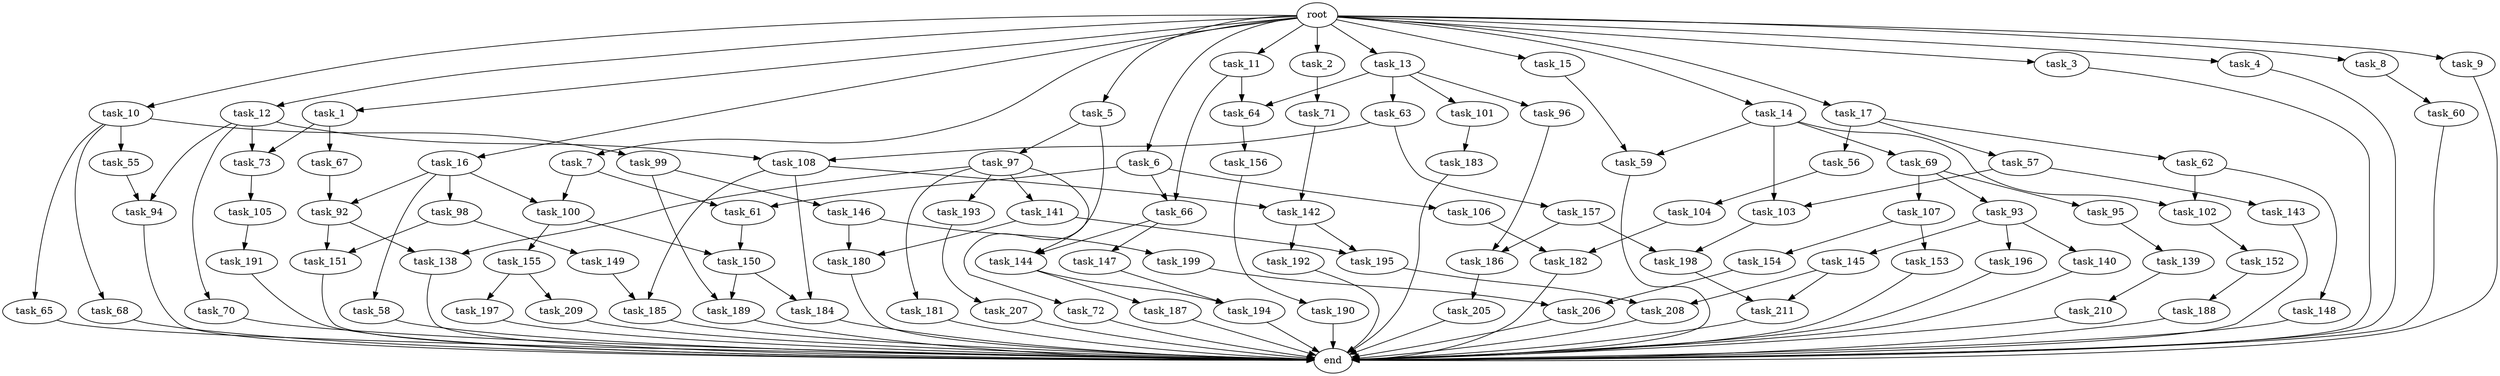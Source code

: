 digraph G {
  task_94 [size="2559800508.416000"];
  task_11 [size="2.048000"];
  task_96 [size="618475290.624000"];
  task_195 [size="910533066.752000"];
  task_138 [size="223338299.392000"];
  task_64 [size="1460288880.640000"];
  task_17 [size="2.048000"];
  task_190 [size="1391569403.904000"];
  task_69 [size="274877906.944000"];
  task_104 [size="274877906.944000"];
  task_209 [size="429496729.600000"];
  task_189 [size="687194767.360000"];
  task_199 [size="154618822.656000"];
  task_73 [size="3109556322.304000"];
  task_59 [size="549755813.888000"];
  task_197 [size="429496729.600000"];
  task_139 [size="154618822.656000"];
  task_67 [size="1391569403.904000"];
  task_56 [size="154618822.656000"];
  task_7 [size="2.048000"];
  task_93 [size="154618822.656000"];
  task_192 [size="68719476.736000"];
  task_157 [size="618475290.624000"];
  task_205 [size="841813590.016000"];
  task_185 [size="2491081031.680000"];
  task_147 [size="841813590.016000"];
  end [size="0.000000"];
  task_206 [size="704374636.544000"];
  task_63 [size="618475290.624000"];
  task_61 [size="2010044694.528000"];
  task_55 [size="618475290.624000"];
  task_95 [size="154618822.656000"];
  task_107 [size="154618822.656000"];
  task_196 [size="274877906.944000"];
  task_72 [size="154618822.656000"];
  task_142 [size="2010044694.528000"];
  task_105 [size="1717986918.400000"];
  task_193 [size="154618822.656000"];
  task_198 [size="1116691496.960000"];
  task_145 [size="274877906.944000"];
  task_3 [size="2.048000"];
  task_207 [size="841813590.016000"];
  task_14 [size="2.048000"];
  task_187 [size="274877906.944000"];
  task_153 [size="1717986918.400000"];
  task_99 [size="618475290.624000"];
  task_92 [size="2233382993.920000"];
  task_108 [size="2336462209.024000"];
  task_146 [size="618475290.624000"];
  task_100 [size="2783138807.808000"];
  task_102 [size="1666447310.848000"];
  task_149 [size="154618822.656000"];
  task_16 [size="2.048000"];
  task_58 [size="1391569403.904000"];
  task_62 [size="154618822.656000"];
  task_15 [size="2.048000"];
  root [size="0.000000"];
  task_184 [size="1460288880.640000"];
  task_65 [size="618475290.624000"];
  task_4 [size="2.048000"];
  task_70 [size="1717986918.400000"];
  task_60 [size="841813590.016000"];
  task_13 [size="2.048000"];
  task_143 [size="68719476.736000"];
  task_181 [size="154618822.656000"];
  task_101 [size="618475290.624000"];
  task_66 [size="1460288880.640000"];
  task_210 [size="68719476.736000"];
  task_5 [size="2.048000"];
  task_144 [size="996432412.672000"];
  task_1 [size="2.048000"];
  task_98 [size="1391569403.904000"];
  task_154 [size="1717986918.400000"];
  task_188 [size="841813590.016000"];
  task_6 [size="2.048000"];
  task_194 [size="549755813.888000"];
  task_150 [size="1374389534.720000"];
  task_152 [size="68719476.736000"];
  task_106 [size="618475290.624000"];
  task_155 [size="274877906.944000"];
  task_10 [size="2.048000"];
  task_57 [size="154618822.656000"];
  task_148 [size="1391569403.904000"];
  task_186 [size="1271310319.616000"];
  task_103 [size="343597383.680000"];
  task_141 [size="154618822.656000"];
  task_182 [size="2010044694.528000"];
  task_208 [size="893353197.568000"];
  task_180 [size="996432412.672000"];
  task_140 [size="274877906.944000"];
  task_151 [size="223338299.392000"];
  task_156 [size="1391569403.904000"];
  task_68 [size="618475290.624000"];
  task_2 [size="2.048000"];
  task_71 [size="618475290.624000"];
  task_12 [size="2.048000"];
  task_8 [size="2.048000"];
  task_191 [size="154618822.656000"];
  task_9 [size="2.048000"];
  task_211 [size="1666447310.848000"];
  task_97 [size="154618822.656000"];
  task_183 [size="154618822.656000"];

  task_94 -> end [size="1.000000"];
  task_11 -> task_66 [size="411041792.000000"];
  task_11 -> task_64 [size="411041792.000000"];
  task_96 -> task_186 [size="209715200.000000"];
  task_195 -> task_208 [size="301989888.000000"];
  task_138 -> end [size="1.000000"];
  task_64 -> task_156 [size="679477248.000000"];
  task_17 -> task_57 [size="75497472.000000"];
  task_17 -> task_62 [size="75497472.000000"];
  task_17 -> task_56 [size="75497472.000000"];
  task_190 -> end [size="1.000000"];
  task_69 -> task_95 [size="75497472.000000"];
  task_69 -> task_107 [size="75497472.000000"];
  task_69 -> task_93 [size="75497472.000000"];
  task_104 -> task_182 [size="301989888.000000"];
  task_209 -> end [size="1.000000"];
  task_189 -> end [size="1.000000"];
  task_199 -> task_206 [size="134217728.000000"];
  task_73 -> task_105 [size="838860800.000000"];
  task_59 -> end [size="1.000000"];
  task_197 -> end [size="1.000000"];
  task_139 -> task_210 [size="33554432.000000"];
  task_67 -> task_92 [size="411041792.000000"];
  task_56 -> task_104 [size="134217728.000000"];
  task_7 -> task_61 [size="679477248.000000"];
  task_7 -> task_100 [size="679477248.000000"];
  task_93 -> task_145 [size="134217728.000000"];
  task_93 -> task_140 [size="134217728.000000"];
  task_93 -> task_196 [size="134217728.000000"];
  task_192 -> end [size="1.000000"];
  task_157 -> task_198 [size="411041792.000000"];
  task_157 -> task_186 [size="411041792.000000"];
  task_205 -> end [size="1.000000"];
  task_185 -> end [size="1.000000"];
  task_147 -> task_194 [size="134217728.000000"];
  task_206 -> end [size="1.000000"];
  task_63 -> task_108 [size="301989888.000000"];
  task_63 -> task_157 [size="301989888.000000"];
  task_61 -> task_150 [size="536870912.000000"];
  task_55 -> task_94 [size="411041792.000000"];
  task_95 -> task_139 [size="75497472.000000"];
  task_107 -> task_154 [size="838860800.000000"];
  task_107 -> task_153 [size="838860800.000000"];
  task_196 -> end [size="1.000000"];
  task_72 -> end [size="1.000000"];
  task_142 -> task_195 [size="33554432.000000"];
  task_142 -> task_192 [size="33554432.000000"];
  task_105 -> task_191 [size="75497472.000000"];
  task_193 -> task_207 [size="411041792.000000"];
  task_198 -> task_211 [size="679477248.000000"];
  task_145 -> task_208 [size="134217728.000000"];
  task_145 -> task_211 [size="134217728.000000"];
  task_3 -> end [size="1.000000"];
  task_207 -> end [size="1.000000"];
  task_14 -> task_69 [size="134217728.000000"];
  task_14 -> task_103 [size="134217728.000000"];
  task_14 -> task_102 [size="134217728.000000"];
  task_14 -> task_59 [size="134217728.000000"];
  task_187 -> end [size="1.000000"];
  task_153 -> end [size="1.000000"];
  task_99 -> task_146 [size="301989888.000000"];
  task_99 -> task_189 [size="301989888.000000"];
  task_92 -> task_151 [size="33554432.000000"];
  task_92 -> task_138 [size="33554432.000000"];
  task_108 -> task_142 [size="679477248.000000"];
  task_108 -> task_184 [size="679477248.000000"];
  task_108 -> task_185 [size="679477248.000000"];
  task_146 -> task_180 [size="75497472.000000"];
  task_146 -> task_199 [size="75497472.000000"];
  task_100 -> task_155 [size="134217728.000000"];
  task_100 -> task_150 [size="134217728.000000"];
  task_102 -> task_152 [size="33554432.000000"];
  task_149 -> task_185 [size="536870912.000000"];
  task_16 -> task_58 [size="679477248.000000"];
  task_16 -> task_98 [size="679477248.000000"];
  task_16 -> task_100 [size="679477248.000000"];
  task_16 -> task_92 [size="679477248.000000"];
  task_58 -> end [size="1.000000"];
  task_62 -> task_148 [size="679477248.000000"];
  task_62 -> task_102 [size="679477248.000000"];
  task_15 -> task_59 [size="134217728.000000"];
  root -> task_15 [size="1.000000"];
  root -> task_16 [size="1.000000"];
  root -> task_5 [size="1.000000"];
  root -> task_11 [size="1.000000"];
  root -> task_3 [size="1.000000"];
  root -> task_12 [size="1.000000"];
  root -> task_8 [size="1.000000"];
  root -> task_6 [size="1.000000"];
  root -> task_17 [size="1.000000"];
  root -> task_7 [size="1.000000"];
  root -> task_1 [size="1.000000"];
  root -> task_4 [size="1.000000"];
  root -> task_2 [size="1.000000"];
  root -> task_13 [size="1.000000"];
  root -> task_14 [size="1.000000"];
  root -> task_9 [size="1.000000"];
  root -> task_10 [size="1.000000"];
  task_184 -> end [size="1.000000"];
  task_65 -> end [size="1.000000"];
  task_4 -> end [size="1.000000"];
  task_70 -> end [size="1.000000"];
  task_60 -> end [size="1.000000"];
  task_13 -> task_63 [size="301989888.000000"];
  task_13 -> task_64 [size="301989888.000000"];
  task_13 -> task_96 [size="301989888.000000"];
  task_13 -> task_101 [size="301989888.000000"];
  task_143 -> end [size="1.000000"];
  task_181 -> end [size="1.000000"];
  task_101 -> task_183 [size="75497472.000000"];
  task_66 -> task_144 [size="411041792.000000"];
  task_66 -> task_147 [size="411041792.000000"];
  task_210 -> end [size="1.000000"];
  task_5 -> task_72 [size="75497472.000000"];
  task_5 -> task_97 [size="75497472.000000"];
  task_144 -> task_187 [size="134217728.000000"];
  task_144 -> task_194 [size="134217728.000000"];
  task_1 -> task_67 [size="679477248.000000"];
  task_1 -> task_73 [size="679477248.000000"];
  task_98 -> task_151 [size="75497472.000000"];
  task_98 -> task_149 [size="75497472.000000"];
  task_154 -> task_206 [size="209715200.000000"];
  task_188 -> end [size="1.000000"];
  task_6 -> task_61 [size="301989888.000000"];
  task_6 -> task_66 [size="301989888.000000"];
  task_6 -> task_106 [size="301989888.000000"];
  task_194 -> end [size="1.000000"];
  task_150 -> task_189 [size="33554432.000000"];
  task_150 -> task_184 [size="33554432.000000"];
  task_152 -> task_188 [size="411041792.000000"];
  task_106 -> task_182 [size="679477248.000000"];
  task_155 -> task_197 [size="209715200.000000"];
  task_155 -> task_209 [size="209715200.000000"];
  task_10 -> task_55 [size="301989888.000000"];
  task_10 -> task_65 [size="301989888.000000"];
  task_10 -> task_99 [size="301989888.000000"];
  task_10 -> task_68 [size="301989888.000000"];
  task_57 -> task_103 [size="33554432.000000"];
  task_57 -> task_143 [size="33554432.000000"];
  task_148 -> end [size="1.000000"];
  task_186 -> task_205 [size="411041792.000000"];
  task_103 -> task_198 [size="134217728.000000"];
  task_141 -> task_180 [size="411041792.000000"];
  task_141 -> task_195 [size="411041792.000000"];
  task_182 -> end [size="1.000000"];
  task_208 -> end [size="1.000000"];
  task_180 -> end [size="1.000000"];
  task_140 -> end [size="1.000000"];
  task_151 -> end [size="1.000000"];
  task_156 -> task_190 [size="679477248.000000"];
  task_68 -> end [size="1.000000"];
  task_2 -> task_71 [size="301989888.000000"];
  task_71 -> task_142 [size="301989888.000000"];
  task_12 -> task_108 [size="838860800.000000"];
  task_12 -> task_73 [size="838860800.000000"];
  task_12 -> task_94 [size="838860800.000000"];
  task_12 -> task_70 [size="838860800.000000"];
  task_8 -> task_60 [size="411041792.000000"];
  task_191 -> end [size="1.000000"];
  task_9 -> end [size="1.000000"];
  task_211 -> end [size="1.000000"];
  task_97 -> task_138 [size="75497472.000000"];
  task_97 -> task_141 [size="75497472.000000"];
  task_97 -> task_144 [size="75497472.000000"];
  task_97 -> task_181 [size="75497472.000000"];
  task_97 -> task_193 [size="75497472.000000"];
  task_183 -> end [size="1.000000"];
}
